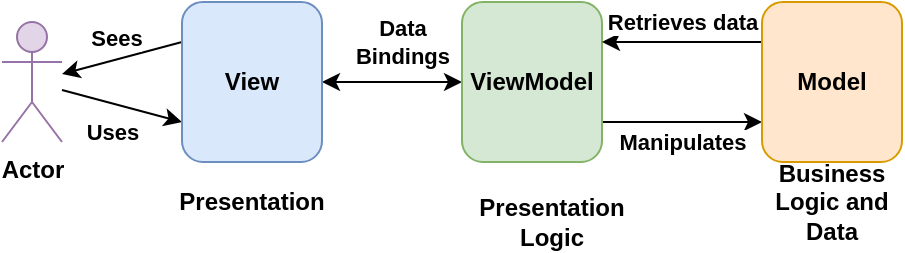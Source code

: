 <mxfile version="20.8.16" type="device"><diagram name="Page-1" id="jYEWlxZ__mhOzcKfYh5C"><mxGraphModel dx="500" dy="300" grid="1" gridSize="10" guides="1" tooltips="1" connect="1" arrows="1" fold="1" page="1" pageScale="1" pageWidth="1169" pageHeight="827" math="0" shadow="0"><root><mxCell id="0"/><mxCell id="1" parent="0"/><mxCell id="rx6tcWnQvFV9b5nYisB8-5" value="Manipulates" style="rounded=0;orthogonalLoop=1;jettySize=auto;html=1;entryX=0;entryY=0.75;entryDx=0;entryDy=0;exitX=1;exitY=0.75;exitDx=0;exitDy=0;fontStyle=1" parent="1" source="rx6tcWnQvFV9b5nYisB8-1" target="rx6tcWnQvFV9b5nYisB8-4" edge="1"><mxGeometry y="-10" relative="1" as="geometry"><mxPoint as="offset"/></mxGeometry></mxCell><mxCell id="rx6tcWnQvFV9b5nYisB8-9" value="Data &lt;br&gt;Bindings" style="edgeStyle=none;rounded=0;orthogonalLoop=1;jettySize=auto;html=1;fontStyle=1;startArrow=classic;startFill=1;" parent="1" source="rx6tcWnQvFV9b5nYisB8-1" target="rx6tcWnQvFV9b5nYisB8-3" edge="1"><mxGeometry x="-0.143" y="-20" relative="1" as="geometry"><mxPoint as="offset"/></mxGeometry></mxCell><mxCell id="rx6tcWnQvFV9b5nYisB8-1" value="ViewModel" style="rounded=1;whiteSpace=wrap;html=1;fillColor=#d5e8d4;strokeColor=#82b366;fontStyle=1" parent="1" vertex="1"><mxGeometry x="530" y="160" width="70" height="80" as="geometry"/></mxCell><mxCell id="rx6tcWnQvFV9b5nYisB8-7" value="Sees" style="rounded=0;orthogonalLoop=1;jettySize=auto;html=1;exitX=0;exitY=0.25;exitDx=0;exitDy=0;fontStyle=1" parent="1" source="rx6tcWnQvFV9b5nYisB8-3" target="rx6tcWnQvFV9b5nYisB8-2" edge="1"><mxGeometry y="-10" relative="1" as="geometry"><mxPoint x="350" y="180" as="targetPoint"/><mxPoint as="offset"/></mxGeometry></mxCell><mxCell id="rx6tcWnQvFV9b5nYisB8-8" value="Uses" style="edgeStyle=none;rounded=0;orthogonalLoop=1;jettySize=auto;html=1;entryX=0;entryY=0.75;entryDx=0;entryDy=0;fontStyle=1" parent="1" source="rx6tcWnQvFV9b5nYisB8-2" target="rx6tcWnQvFV9b5nYisB8-3" edge="1"><mxGeometry x="-0.027" y="-14" relative="1" as="geometry"><mxPoint x="350" y="220" as="sourcePoint"/><mxPoint as="offset"/></mxGeometry></mxCell><mxCell id="rx6tcWnQvFV9b5nYisB8-2" value="Actor" style="shape=umlActor;verticalLabelPosition=bottom;verticalAlign=top;html=1;outlineConnect=0;fillColor=#e1d5e7;strokeColor=#9673a6;fontStyle=1" parent="1" vertex="1"><mxGeometry x="300" y="170" width="30" height="60" as="geometry"/></mxCell><mxCell id="rx6tcWnQvFV9b5nYisB8-6" value="Retrieves data" style="edgeStyle=orthogonalEdgeStyle;rounded=0;orthogonalLoop=1;jettySize=auto;html=1;exitX=0;exitY=0.25;exitDx=0;exitDy=0;fontStyle=1" parent="1" source="rx6tcWnQvFV9b5nYisB8-4" edge="1"><mxGeometry y="-10" relative="1" as="geometry"><mxPoint x="600" y="180" as="targetPoint"/><Array as="points"><mxPoint x="640" y="180"/><mxPoint x="640" y="180"/></Array><mxPoint as="offset"/></mxGeometry></mxCell><mxCell id="rx6tcWnQvFV9b5nYisB8-3" value="View" style="rounded=1;whiteSpace=wrap;html=1;fillColor=#dae8fc;strokeColor=#6c8ebf;fontStyle=1" parent="1" vertex="1"><mxGeometry x="390" y="160" width="70" height="80" as="geometry"/></mxCell><mxCell id="rx6tcWnQvFV9b5nYisB8-4" value="Model" style="rounded=1;whiteSpace=wrap;html=1;fillColor=#ffe6cc;strokeColor=#d79b00;fontStyle=1" parent="1" vertex="1"><mxGeometry x="680" y="160" width="70" height="80" as="geometry"/></mxCell><mxCell id="AGmCv3gC23sDlil3JqSt-1" value="Business Logic and Data" style="text;html=1;strokeColor=none;fillColor=none;align=center;verticalAlign=middle;whiteSpace=wrap;rounded=0;fontStyle=1" vertex="1" parent="1"><mxGeometry x="685" y="250" width="60" height="20" as="geometry"/></mxCell><mxCell id="AGmCv3gC23sDlil3JqSt-3" value="Presentation" style="text;html=1;strokeColor=none;fillColor=none;align=center;verticalAlign=middle;whiteSpace=wrap;rounded=0;fontStyle=1" vertex="1" parent="1"><mxGeometry x="395" y="250" width="60" height="20" as="geometry"/></mxCell><mxCell id="AGmCv3gC23sDlil3JqSt-4" value="Presentation Logic" style="text;html=1;strokeColor=none;fillColor=none;align=center;verticalAlign=middle;whiteSpace=wrap;rounded=0;fontStyle=1" vertex="1" parent="1"><mxGeometry x="545" y="260" width="60" height="20" as="geometry"/></mxCell></root></mxGraphModel></diagram></mxfile>